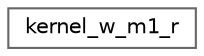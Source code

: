 digraph "Graphical Class Hierarchy"
{
 // LATEX_PDF_SIZE
  bgcolor="transparent";
  edge [fontname=Helvetica,fontsize=10,labelfontname=Helvetica,labelfontsize=10];
  node [fontname=Helvetica,fontsize=10,shape=box,height=0.2,width=0.4];
  rankdir="LR";
  Node0 [id="Node000000",label="kernel_w_m1_r",height=0.2,width=0.4,color="grey40", fillcolor="white", style="filled",URL="$structkernel__w__m1__r.html",tooltip=" "];
}
